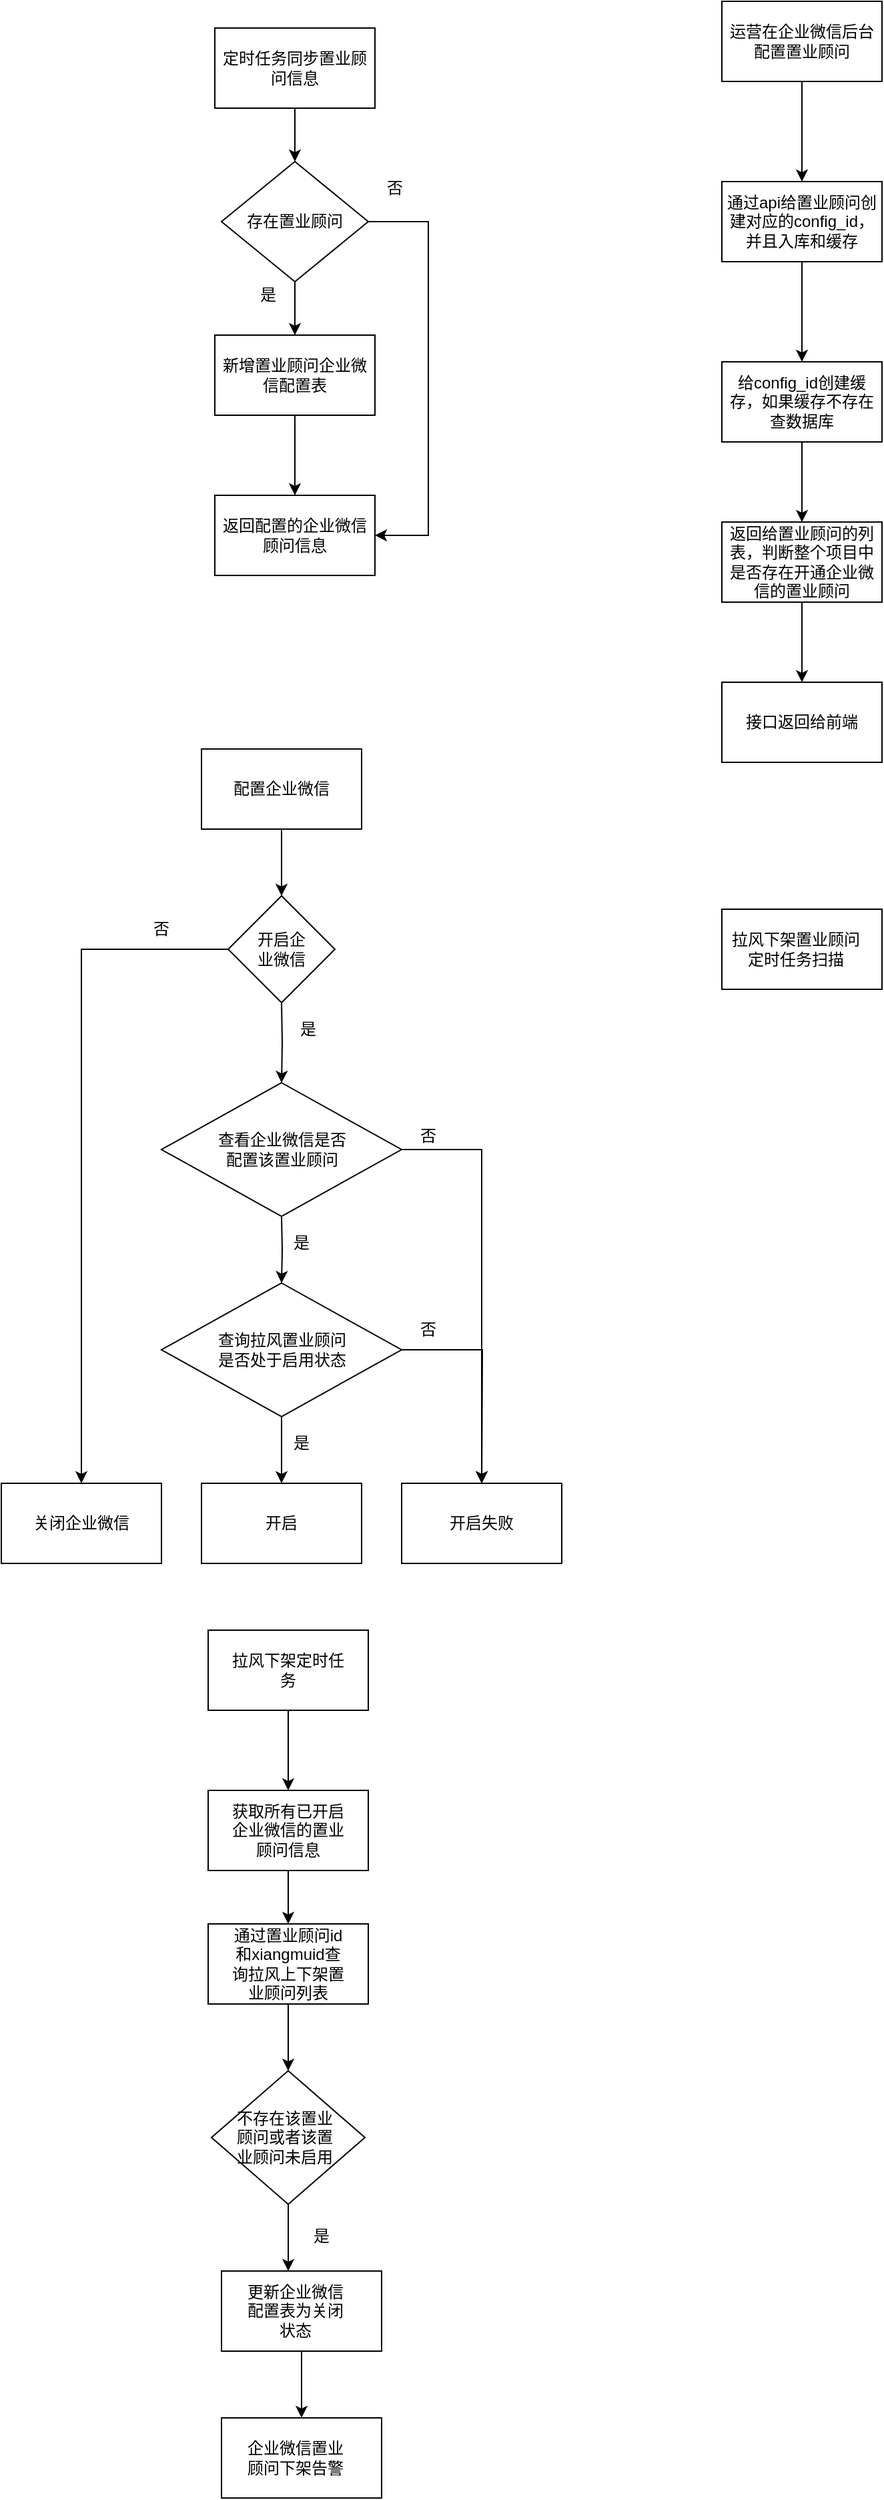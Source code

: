 <mxfile version="14.4.6" type="github">
  <diagram id="dd8-HZ_Re7ayPJgVSW-A" name="Page-1">
    <mxGraphModel dx="2893" dy="1154" grid="1" gridSize="10" guides="1" tooltips="1" connect="1" arrows="1" fold="1" page="1" pageScale="1" pageWidth="827" pageHeight="1169" math="0" shadow="0">
      <root>
        <mxCell id="0" />
        <mxCell id="1" parent="0" />
        <mxCell id="NRl-5sNRhDK3zXcC5VCT-4" style="edgeStyle=orthogonalEdgeStyle;rounded=0;orthogonalLoop=1;jettySize=auto;html=1;" parent="1" source="NRl-5sNRhDK3zXcC5VCT-1" target="NRl-5sNRhDK3zXcC5VCT-3" edge="1">
          <mxGeometry relative="1" as="geometry" />
        </mxCell>
        <mxCell id="NRl-5sNRhDK3zXcC5VCT-1" value="定时任务同步置业顾问信息" style="rounded=0;whiteSpace=wrap;html=1;" parent="1" vertex="1">
          <mxGeometry x="120" y="100" width="120" height="60" as="geometry" />
        </mxCell>
        <mxCell id="NRl-5sNRhDK3zXcC5VCT-6" style="edgeStyle=orthogonalEdgeStyle;rounded=0;orthogonalLoop=1;jettySize=auto;html=1;" parent="1" source="NRl-5sNRhDK3zXcC5VCT-3" target="NRl-5sNRhDK3zXcC5VCT-5" edge="1">
          <mxGeometry relative="1" as="geometry" />
        </mxCell>
        <mxCell id="NRl-5sNRhDK3zXcC5VCT-10" style="edgeStyle=orthogonalEdgeStyle;rounded=0;orthogonalLoop=1;jettySize=auto;html=1;entryX=1;entryY=0.5;entryDx=0;entryDy=0;" parent="1" source="NRl-5sNRhDK3zXcC5VCT-3" target="NRl-5sNRhDK3zXcC5VCT-7" edge="1">
          <mxGeometry relative="1" as="geometry">
            <mxPoint x="270" y="430" as="targetPoint" />
            <Array as="points">
              <mxPoint x="280" y="245" />
              <mxPoint x="280" y="480" />
            </Array>
          </mxGeometry>
        </mxCell>
        <mxCell id="NRl-5sNRhDK3zXcC5VCT-3" value="存在置业顾问" style="rhombus;whiteSpace=wrap;html=1;" parent="1" vertex="1">
          <mxGeometry x="125" y="200" width="110" height="90" as="geometry" />
        </mxCell>
        <mxCell id="NRl-5sNRhDK3zXcC5VCT-8" style="edgeStyle=orthogonalEdgeStyle;rounded=0;orthogonalLoop=1;jettySize=auto;html=1;entryX=0.5;entryY=0;entryDx=0;entryDy=0;" parent="1" source="NRl-5sNRhDK3zXcC5VCT-5" target="NRl-5sNRhDK3zXcC5VCT-7" edge="1">
          <mxGeometry relative="1" as="geometry" />
        </mxCell>
        <mxCell id="NRl-5sNRhDK3zXcC5VCT-5" value="新增置业顾问企业微信配置表" style="rounded=0;whiteSpace=wrap;html=1;" parent="1" vertex="1">
          <mxGeometry x="120" y="330" width="120" height="60" as="geometry" />
        </mxCell>
        <mxCell id="NRl-5sNRhDK3zXcC5VCT-7" value="返回配置的企业微信顾问信息" style="rounded=0;whiteSpace=wrap;html=1;" parent="1" vertex="1">
          <mxGeometry x="120" y="450" width="120" height="60" as="geometry" />
        </mxCell>
        <mxCell id="NRl-5sNRhDK3zXcC5VCT-11" value="是" style="text;html=1;strokeColor=none;fillColor=none;align=center;verticalAlign=middle;whiteSpace=wrap;rounded=0;" parent="1" vertex="1">
          <mxGeometry x="140" y="290" width="40" height="20" as="geometry" />
        </mxCell>
        <mxCell id="NRl-5sNRhDK3zXcC5VCT-12" value="否" style="text;html=1;strokeColor=none;fillColor=none;align=center;verticalAlign=middle;whiteSpace=wrap;rounded=0;" parent="1" vertex="1">
          <mxGeometry x="235" y="210" width="40" height="20" as="geometry" />
        </mxCell>
        <mxCell id="NRl-5sNRhDK3zXcC5VCT-16" style="edgeStyle=orthogonalEdgeStyle;rounded=0;orthogonalLoop=1;jettySize=auto;html=1;" parent="1" target="NRl-5sNRhDK3zXcC5VCT-15" edge="1">
          <mxGeometry relative="1" as="geometry">
            <mxPoint x="170" y="990" as="sourcePoint" />
          </mxGeometry>
        </mxCell>
        <mxCell id="NRl-5sNRhDK3zXcC5VCT-18" style="edgeStyle=orthogonalEdgeStyle;rounded=0;orthogonalLoop=1;jettySize=auto;html=1;" parent="1" source="NRl-5sNRhDK3zXcC5VCT-15" target="NRl-5sNRhDK3zXcC5VCT-17" edge="1">
          <mxGeometry relative="1" as="geometry" />
        </mxCell>
        <mxCell id="luivyYWbAEqouzFyZwgo-11" style="edgeStyle=orthogonalEdgeStyle;rounded=0;orthogonalLoop=1;jettySize=auto;html=1;" edge="1" parent="1" source="NRl-5sNRhDK3zXcC5VCT-15">
          <mxGeometry relative="1" as="geometry">
            <mxPoint x="320" y="1190" as="targetPoint" />
          </mxGeometry>
        </mxCell>
        <mxCell id="NRl-5sNRhDK3zXcC5VCT-15" value="" style="rhombus;whiteSpace=wrap;html=1;" parent="1" vertex="1">
          <mxGeometry x="80" y="1040" width="180" height="100" as="geometry" />
        </mxCell>
        <mxCell id="NRl-5sNRhDK3zXcC5VCT-17" value="" style="rounded=0;whiteSpace=wrap;html=1;" parent="1" vertex="1">
          <mxGeometry x="110" y="1190" width="120" height="60" as="geometry" />
        </mxCell>
        <mxCell id="NRl-5sNRhDK3zXcC5VCT-19" value="是" style="text;html=1;strokeColor=none;fillColor=none;align=center;verticalAlign=middle;whiteSpace=wrap;rounded=0;" parent="1" vertex="1">
          <mxGeometry x="165" y="1150" width="40" height="20" as="geometry" />
        </mxCell>
        <mxCell id="NRl-5sNRhDK3zXcC5VCT-20" value="开启" style="text;html=1;strokeColor=none;fillColor=none;align=center;verticalAlign=middle;whiteSpace=wrap;rounded=0;" parent="1" vertex="1">
          <mxGeometry x="150" y="1210" width="40" height="20" as="geometry" />
        </mxCell>
        <mxCell id="NRl-5sNRhDK3zXcC5VCT-21" value="" style="rounded=0;whiteSpace=wrap;html=1;" parent="1" vertex="1">
          <mxGeometry x="500" y="760" width="120" height="60" as="geometry" />
        </mxCell>
        <mxCell id="luivyYWbAEqouzFyZwgo-25" style="edgeStyle=orthogonalEdgeStyle;rounded=0;orthogonalLoop=1;jettySize=auto;html=1;" edge="1" parent="1" source="NRl-5sNRhDK3zXcC5VCT-22" target="luivyYWbAEqouzFyZwgo-23">
          <mxGeometry relative="1" as="geometry" />
        </mxCell>
        <mxCell id="NRl-5sNRhDK3zXcC5VCT-22" value="" style="rounded=0;whiteSpace=wrap;html=1;" parent="1" vertex="1">
          <mxGeometry x="115" y="1300" width="120" height="60" as="geometry" />
        </mxCell>
        <mxCell id="NRl-5sNRhDK3zXcC5VCT-28" value="拉风下架定时任务" style="text;html=1;strokeColor=none;fillColor=none;align=center;verticalAlign=middle;whiteSpace=wrap;rounded=0;" parent="1" vertex="1">
          <mxGeometry x="130" y="1310" width="90" height="40" as="geometry" />
        </mxCell>
        <mxCell id="NRl-5sNRhDK3zXcC5VCT-31" style="edgeStyle=orthogonalEdgeStyle;rounded=0;orthogonalLoop=1;jettySize=auto;html=1;" parent="1" source="NRl-5sNRhDK3zXcC5VCT-29" target="NRl-5sNRhDK3zXcC5VCT-30" edge="1">
          <mxGeometry relative="1" as="geometry" />
        </mxCell>
        <mxCell id="NRl-5sNRhDK3zXcC5VCT-29" value="运营在企业微信后台配置置业顾问" style="rounded=0;whiteSpace=wrap;html=1;" parent="1" vertex="1">
          <mxGeometry x="500" y="80" width="120" height="60" as="geometry" />
        </mxCell>
        <mxCell id="NRl-5sNRhDK3zXcC5VCT-33" style="edgeStyle=orthogonalEdgeStyle;rounded=0;orthogonalLoop=1;jettySize=auto;html=1;" parent="1" source="NRl-5sNRhDK3zXcC5VCT-30" target="NRl-5sNRhDK3zXcC5VCT-32" edge="1">
          <mxGeometry relative="1" as="geometry" />
        </mxCell>
        <mxCell id="NRl-5sNRhDK3zXcC5VCT-30" value="通过api给置业顾问创建对应的config_id，并且入库和缓存" style="rounded=0;whiteSpace=wrap;html=1;" parent="1" vertex="1">
          <mxGeometry x="500" y="215" width="120" height="60" as="geometry" />
        </mxCell>
        <mxCell id="NRl-5sNRhDK3zXcC5VCT-35" style="edgeStyle=orthogonalEdgeStyle;rounded=0;orthogonalLoop=1;jettySize=auto;html=1;entryX=0.5;entryY=0;entryDx=0;entryDy=0;" parent="1" source="NRl-5sNRhDK3zXcC5VCT-32" target="NRl-5sNRhDK3zXcC5VCT-34" edge="1">
          <mxGeometry relative="1" as="geometry" />
        </mxCell>
        <mxCell id="NRl-5sNRhDK3zXcC5VCT-32" value="给config_id创建缓存，如果缓存不存在查数据库" style="rounded=0;whiteSpace=wrap;html=1;" parent="1" vertex="1">
          <mxGeometry x="500" y="350" width="120" height="60" as="geometry" />
        </mxCell>
        <mxCell id="NRl-5sNRhDK3zXcC5VCT-37" style="edgeStyle=orthogonalEdgeStyle;rounded=0;orthogonalLoop=1;jettySize=auto;html=1;" parent="1" source="NRl-5sNRhDK3zXcC5VCT-34" target="NRl-5sNRhDK3zXcC5VCT-36" edge="1">
          <mxGeometry relative="1" as="geometry" />
        </mxCell>
        <mxCell id="NRl-5sNRhDK3zXcC5VCT-34" value="返回给置业顾问的列表，判断整个项目中是否存在开通企业微信的置业顾问" style="rounded=0;whiteSpace=wrap;html=1;" parent="1" vertex="1">
          <mxGeometry x="500" y="470" width="120" height="60" as="geometry" />
        </mxCell>
        <mxCell id="NRl-5sNRhDK3zXcC5VCT-36" value="接口返回给前端" style="rounded=0;whiteSpace=wrap;html=1;" parent="1" vertex="1">
          <mxGeometry x="500" y="590" width="120" height="60" as="geometry" />
        </mxCell>
        <mxCell id="luivyYWbAEqouzFyZwgo-3" style="edgeStyle=orthogonalEdgeStyle;rounded=0;orthogonalLoop=1;jettySize=auto;html=1;entryX=0.5;entryY=0;entryDx=0;entryDy=0;" edge="1" parent="1" target="luivyYWbAEqouzFyZwgo-2">
          <mxGeometry relative="1" as="geometry">
            <mxPoint x="170" y="830" as="sourcePoint" />
          </mxGeometry>
        </mxCell>
        <mxCell id="luivyYWbAEqouzFyZwgo-10" style="edgeStyle=orthogonalEdgeStyle;rounded=0;orthogonalLoop=1;jettySize=auto;html=1;" edge="1" parent="1" source="luivyYWbAEqouzFyZwgo-2" target="luivyYWbAEqouzFyZwgo-9">
          <mxGeometry relative="1" as="geometry">
            <mxPoint x="330" y="1180" as="targetPoint" />
            <Array as="points">
              <mxPoint x="320" y="940" />
            </Array>
          </mxGeometry>
        </mxCell>
        <mxCell id="luivyYWbAEqouzFyZwgo-2" value="" style="rhombus;whiteSpace=wrap;html=1;" vertex="1" parent="1">
          <mxGeometry x="80" y="890" width="180" height="100" as="geometry" />
        </mxCell>
        <mxCell id="luivyYWbAEqouzFyZwgo-4" value="查看企业微信是否配置该置业顾问" style="text;html=1;strokeColor=none;fillColor=none;align=center;verticalAlign=middle;whiteSpace=wrap;rounded=0;" vertex="1" parent="1">
          <mxGeometry x="117.5" y="915" width="105" height="50" as="geometry" />
        </mxCell>
        <mxCell id="luivyYWbAEqouzFyZwgo-5" value="是" style="text;html=1;strokeColor=none;fillColor=none;align=center;verticalAlign=middle;whiteSpace=wrap;rounded=0;" vertex="1" parent="1">
          <mxGeometry x="165" y="1000" width="40" height="20" as="geometry" />
        </mxCell>
        <mxCell id="luivyYWbAEqouzFyZwgo-6" value="查询拉风置业顾问是否处于启用状态" style="text;html=1;strokeColor=none;fillColor=none;align=center;verticalAlign=middle;whiteSpace=wrap;rounded=0;" vertex="1" parent="1">
          <mxGeometry x="117.5" y="1065" width="105" height="50" as="geometry" />
        </mxCell>
        <mxCell id="luivyYWbAEqouzFyZwgo-8" value="拉风下架置业顾问定时任务扫描" style="text;html=1;strokeColor=none;fillColor=none;align=center;verticalAlign=middle;whiteSpace=wrap;rounded=0;" vertex="1" parent="1">
          <mxGeometry x="502.5" y="765" width="105" height="50" as="geometry" />
        </mxCell>
        <mxCell id="luivyYWbAEqouzFyZwgo-9" value="开启失败" style="rounded=0;whiteSpace=wrap;html=1;" vertex="1" parent="1">
          <mxGeometry x="260" y="1190" width="120" height="60" as="geometry" />
        </mxCell>
        <mxCell id="luivyYWbAEqouzFyZwgo-13" value="否" style="text;html=1;strokeColor=none;fillColor=none;align=center;verticalAlign=middle;whiteSpace=wrap;rounded=0;" vertex="1" parent="1">
          <mxGeometry x="260" y="920" width="40" height="20" as="geometry" />
        </mxCell>
        <mxCell id="luivyYWbAEqouzFyZwgo-14" value="否" style="text;html=1;strokeColor=none;fillColor=none;align=center;verticalAlign=middle;whiteSpace=wrap;rounded=0;" vertex="1" parent="1">
          <mxGeometry x="260" y="1065" width="40" height="20" as="geometry" />
        </mxCell>
        <mxCell id="luivyYWbAEqouzFyZwgo-18" style="edgeStyle=orthogonalEdgeStyle;rounded=0;orthogonalLoop=1;jettySize=auto;html=1;entryX=0.5;entryY=0;entryDx=0;entryDy=0;" edge="1" parent="1" source="luivyYWbAEqouzFyZwgo-15" target="luivyYWbAEqouzFyZwgo-16">
          <mxGeometry relative="1" as="geometry" />
        </mxCell>
        <mxCell id="luivyYWbAEqouzFyZwgo-15" value="配置企业微信" style="rounded=0;whiteSpace=wrap;html=1;" vertex="1" parent="1">
          <mxGeometry x="110" y="640" width="120" height="60" as="geometry" />
        </mxCell>
        <mxCell id="luivyYWbAEqouzFyZwgo-16" value="" style="rhombus;whiteSpace=wrap;html=1;" vertex="1" parent="1">
          <mxGeometry x="130" y="750" width="80" height="80" as="geometry" />
        </mxCell>
        <mxCell id="luivyYWbAEqouzFyZwgo-21" style="edgeStyle=orthogonalEdgeStyle;rounded=0;orthogonalLoop=1;jettySize=auto;html=1;entryX=0.5;entryY=0;entryDx=0;entryDy=0;exitX=0;exitY=0.5;exitDx=0;exitDy=0;" edge="1" parent="1" source="luivyYWbAEqouzFyZwgo-16" target="luivyYWbAEqouzFyZwgo-20">
          <mxGeometry relative="1" as="geometry">
            <mxPoint x="120" y="790" as="sourcePoint" />
          </mxGeometry>
        </mxCell>
        <mxCell id="luivyYWbAEqouzFyZwgo-17" value="开启企业微信" style="text;html=1;strokeColor=none;fillColor=none;align=center;verticalAlign=middle;whiteSpace=wrap;rounded=0;" vertex="1" parent="1">
          <mxGeometry x="150" y="780" width="40" height="20" as="geometry" />
        </mxCell>
        <mxCell id="luivyYWbAEqouzFyZwgo-19" value="是" style="text;html=1;strokeColor=none;fillColor=none;align=center;verticalAlign=middle;whiteSpace=wrap;rounded=0;" vertex="1" parent="1">
          <mxGeometry x="170" y="840" width="40" height="20" as="geometry" />
        </mxCell>
        <mxCell id="luivyYWbAEqouzFyZwgo-20" value="关闭企业微信" style="rounded=0;whiteSpace=wrap;html=1;" vertex="1" parent="1">
          <mxGeometry x="-40" y="1190" width="120" height="60" as="geometry" />
        </mxCell>
        <mxCell id="luivyYWbAEqouzFyZwgo-22" value="否" style="text;html=1;strokeColor=none;fillColor=none;align=center;verticalAlign=middle;whiteSpace=wrap;rounded=0;" vertex="1" parent="1">
          <mxGeometry x="60" y="765" width="40" height="20" as="geometry" />
        </mxCell>
        <mxCell id="luivyYWbAEqouzFyZwgo-28" style="edgeStyle=orthogonalEdgeStyle;rounded=0;orthogonalLoop=1;jettySize=auto;html=1;entryX=0.5;entryY=0;entryDx=0;entryDy=0;" edge="1" parent="1" source="luivyYWbAEqouzFyZwgo-23" target="luivyYWbAEqouzFyZwgo-27">
          <mxGeometry relative="1" as="geometry" />
        </mxCell>
        <mxCell id="luivyYWbAEqouzFyZwgo-23" value="" style="rounded=0;whiteSpace=wrap;html=1;" vertex="1" parent="1">
          <mxGeometry x="115" y="1420" width="120" height="60" as="geometry" />
        </mxCell>
        <mxCell id="luivyYWbAEqouzFyZwgo-24" value="获取所有已开启企业微信的置业顾问信息" style="text;html=1;strokeColor=none;fillColor=none;align=center;verticalAlign=middle;whiteSpace=wrap;rounded=0;" vertex="1" parent="1">
          <mxGeometry x="130" y="1430" width="90" height="40" as="geometry" />
        </mxCell>
        <mxCell id="luivyYWbAEqouzFyZwgo-32" style="edgeStyle=orthogonalEdgeStyle;rounded=0;orthogonalLoop=1;jettySize=auto;html=1;entryX=0.5;entryY=0;entryDx=0;entryDy=0;" edge="1" parent="1" source="luivyYWbAEqouzFyZwgo-27" target="luivyYWbAEqouzFyZwgo-30">
          <mxGeometry relative="1" as="geometry" />
        </mxCell>
        <mxCell id="luivyYWbAEqouzFyZwgo-27" value="" style="rounded=0;whiteSpace=wrap;html=1;" vertex="1" parent="1">
          <mxGeometry x="115" y="1520" width="120" height="60" as="geometry" />
        </mxCell>
        <mxCell id="luivyYWbAEqouzFyZwgo-29" value="通过置业顾问id和xiangmuid查询拉风上下架置业顾问列表" style="text;html=1;strokeColor=none;fillColor=none;align=center;verticalAlign=middle;whiteSpace=wrap;rounded=0;" vertex="1" parent="1">
          <mxGeometry x="130" y="1530" width="90" height="40" as="geometry" />
        </mxCell>
        <mxCell id="luivyYWbAEqouzFyZwgo-34" style="edgeStyle=orthogonalEdgeStyle;rounded=0;orthogonalLoop=1;jettySize=auto;html=1;entryX=0.417;entryY=0;entryDx=0;entryDy=0;entryPerimeter=0;" edge="1" parent="1" source="luivyYWbAEqouzFyZwgo-30" target="luivyYWbAEqouzFyZwgo-33">
          <mxGeometry relative="1" as="geometry" />
        </mxCell>
        <mxCell id="luivyYWbAEqouzFyZwgo-30" value="" style="rhombus;whiteSpace=wrap;html=1;" vertex="1" parent="1">
          <mxGeometry x="117.5" y="1630" width="115" height="100" as="geometry" />
        </mxCell>
        <mxCell id="luivyYWbAEqouzFyZwgo-31" value="不存在该置业顾问或者该置业顾问未启用" style="text;html=1;strokeColor=none;fillColor=none;align=center;verticalAlign=middle;whiteSpace=wrap;rounded=0;" vertex="1" parent="1">
          <mxGeometry x="130" y="1670" width="85" height="20" as="geometry" />
        </mxCell>
        <mxCell id="luivyYWbAEqouzFyZwgo-38" style="edgeStyle=orthogonalEdgeStyle;rounded=0;orthogonalLoop=1;jettySize=auto;html=1;entryX=0.5;entryY=0;entryDx=0;entryDy=0;" edge="1" parent="1" source="luivyYWbAEqouzFyZwgo-33" target="luivyYWbAEqouzFyZwgo-37">
          <mxGeometry relative="1" as="geometry" />
        </mxCell>
        <mxCell id="luivyYWbAEqouzFyZwgo-33" value="" style="rounded=0;whiteSpace=wrap;html=1;" vertex="1" parent="1">
          <mxGeometry x="125" y="1780" width="120" height="60" as="geometry" />
        </mxCell>
        <mxCell id="luivyYWbAEqouzFyZwgo-35" value="是" style="text;html=1;strokeColor=none;fillColor=none;align=center;verticalAlign=middle;whiteSpace=wrap;rounded=0;" vertex="1" parent="1">
          <mxGeometry x="180" y="1744" width="40" height="20" as="geometry" />
        </mxCell>
        <mxCell id="luivyYWbAEqouzFyZwgo-36" value="更新企业微信配置表为关闭状态" style="text;html=1;strokeColor=none;fillColor=none;align=center;verticalAlign=middle;whiteSpace=wrap;rounded=0;" vertex="1" parent="1">
          <mxGeometry x="137.5" y="1800" width="85" height="20" as="geometry" />
        </mxCell>
        <mxCell id="luivyYWbAEqouzFyZwgo-37" value="" style="rounded=0;whiteSpace=wrap;html=1;" vertex="1" parent="1">
          <mxGeometry x="125" y="1890" width="120" height="60" as="geometry" />
        </mxCell>
        <mxCell id="luivyYWbAEqouzFyZwgo-39" value="企业微信置业顾问下架告警" style="text;html=1;strokeColor=none;fillColor=none;align=center;verticalAlign=middle;whiteSpace=wrap;rounded=0;" vertex="1" parent="1">
          <mxGeometry x="137.5" y="1910" width="85" height="20" as="geometry" />
        </mxCell>
      </root>
    </mxGraphModel>
  </diagram>
</mxfile>
